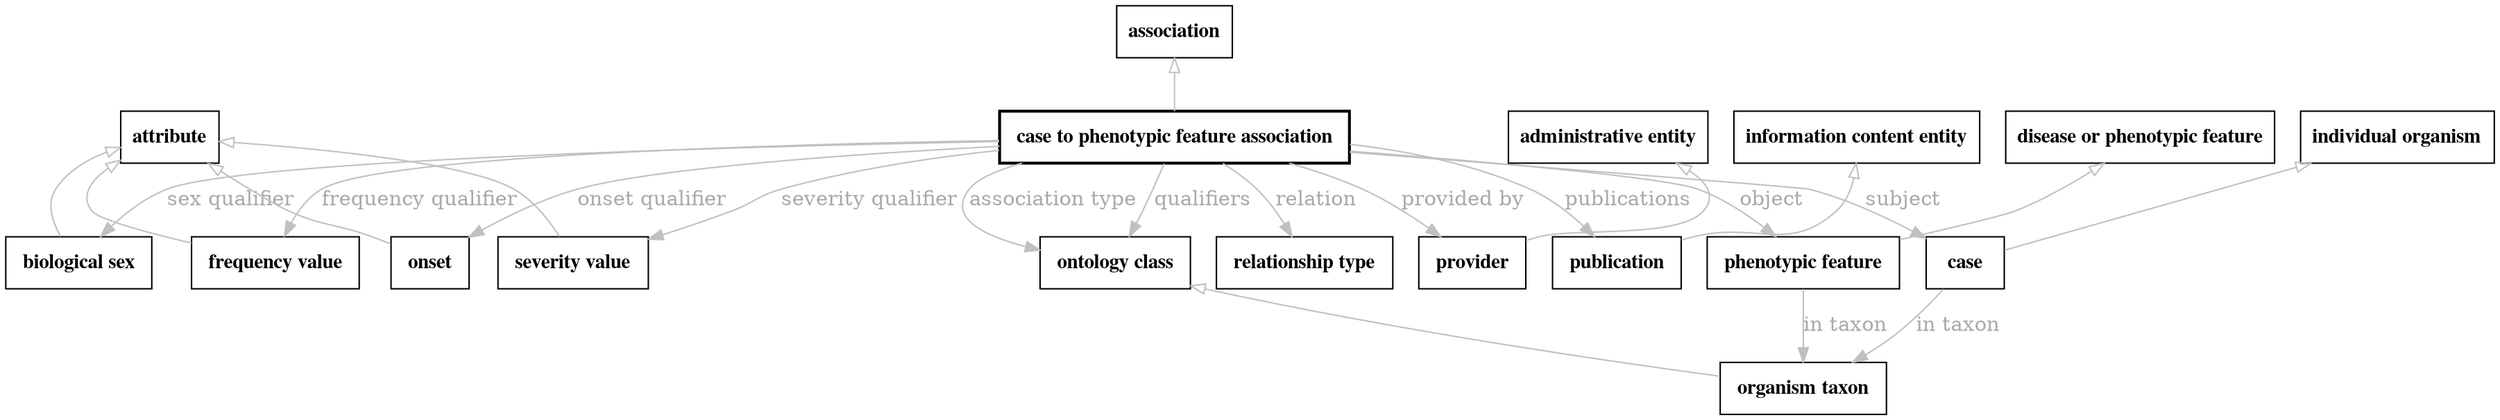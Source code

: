 // biolink model
digraph {
	graph [fontsize=32 penwidth=5]
	node [color=black fontname="times bold" shape=rectangle]
	edge [color=gray fontcolor=darkgray]
	"case to phenotypic feature association" [label=" case to phenotypic feature association " style=bold]
	association -> "case to phenotypic feature association" [label="" arrowtail=onormal dir=back]
	"case to phenotypic feature association" -> "biological sex" [label="sex qualifier"]
	"biological sex" [label=" biological sex " style=solid]
	attribute -> "biological sex" [label="" arrowtail=onormal dir=back]
	"case to phenotypic feature association" -> onset [label="onset qualifier"]
	onset [label=" onset " style=solid]
	attribute -> onset [label="" arrowtail=onormal dir=back]
	"case to phenotypic feature association" -> "severity value" [label="severity qualifier"]
	"severity value" [label=" severity value " style=solid]
	attribute -> "severity value" [label="" arrowtail=onormal dir=back]
	"case to phenotypic feature association" -> "frequency value" [label="frequency qualifier"]
	"frequency value" [label=" frequency value " style=solid]
	attribute -> "frequency value" [label="" arrowtail=onormal dir=back]
	"case to phenotypic feature association" -> provider [label="provided by"]
	provider [label=" provider " style=solid]
	"administrative entity" -> provider [label="" arrowtail=onormal dir=back]
	"case to phenotypic feature association" -> publication [label=publications]
	publication [label=" publication " style=solid]
	"information content entity" -> publication [label="" arrowtail=onormal dir=back]
	"case to phenotypic feature association" -> "ontology class" [label=qualifiers]
	"ontology class" [label=" ontology class " style=solid]
	"case to phenotypic feature association" -> "phenotypic feature" [label=object]
	"phenotypic feature" [label=" phenotypic feature " style=solid]
	"disease or phenotypic feature" -> "phenotypic feature" [label="" arrowtail=onormal dir=back]
	"phenotypic feature" -> "organism taxon" [label="in taxon"]
	"organism taxon" [label=" organism taxon " style=solid]
	"ontology class" -> "organism taxon" [label="" arrowtail=onormal dir=back]
	"case to phenotypic feature association" -> "relationship type" [label=relation]
	"relationship type" [label=" relationship type " style=solid]
	"case to phenotypic feature association" -> case [label=subject]
	case [label=" case " style=solid]
	"individual organism" -> case [label="" arrowtail=onormal dir=back]
	case -> "organism taxon" [label="in taxon"]
	"case to phenotypic feature association" -> "ontology class" [label="association type"]
}
